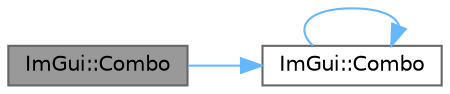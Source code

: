 digraph "ImGui::Combo"
{
 // LATEX_PDF_SIZE
  bgcolor="transparent";
  edge [fontname=Helvetica,fontsize=10,labelfontname=Helvetica,labelfontsize=10];
  node [fontname=Helvetica,fontsize=10,shape=box,height=0.2,width=0.4];
  rankdir="LR";
  Node1 [id="Node000001",label="ImGui::Combo",height=0.2,width=0.4,color="gray40", fillcolor="grey60", style="filled", fontcolor="black",tooltip=" "];
  Node1 -> Node2 [id="edge1_Node000001_Node000002",color="steelblue1",style="solid",tooltip=" "];
  Node2 [id="Node000002",label="ImGui::Combo",height=0.2,width=0.4,color="grey40", fillcolor="white", style="filled",URL="$namespace_im_gui.html#aa2979368da5b9e98d368449b36d166b2",tooltip=" "];
  Node2 -> Node2 [id="edge2_Node000002_Node000002",color="steelblue1",style="solid",tooltip=" "];
}
